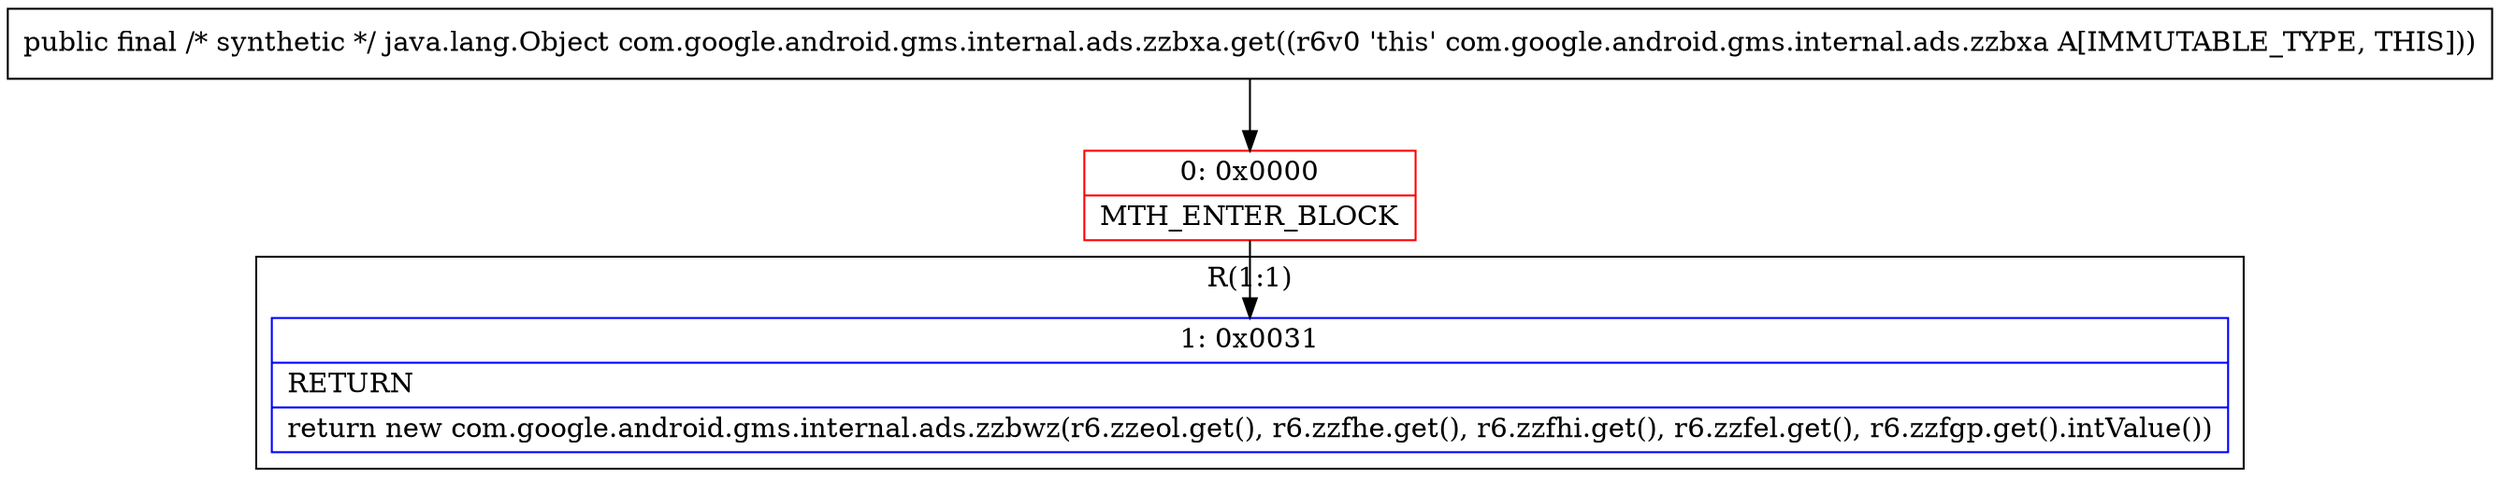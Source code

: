 digraph "CFG forcom.google.android.gms.internal.ads.zzbxa.get()Ljava\/lang\/Object;" {
subgraph cluster_Region_1041702256 {
label = "R(1:1)";
node [shape=record,color=blue];
Node_1 [shape=record,label="{1\:\ 0x0031|RETURN\l|return new com.google.android.gms.internal.ads.zzbwz(r6.zzeol.get(), r6.zzfhe.get(), r6.zzfhi.get(), r6.zzfel.get(), r6.zzfgp.get().intValue())\l}"];
}
Node_0 [shape=record,color=red,label="{0\:\ 0x0000|MTH_ENTER_BLOCK\l}"];
MethodNode[shape=record,label="{public final \/* synthetic *\/ java.lang.Object com.google.android.gms.internal.ads.zzbxa.get((r6v0 'this' com.google.android.gms.internal.ads.zzbxa A[IMMUTABLE_TYPE, THIS])) }"];
MethodNode -> Node_0;
Node_0 -> Node_1;
}

